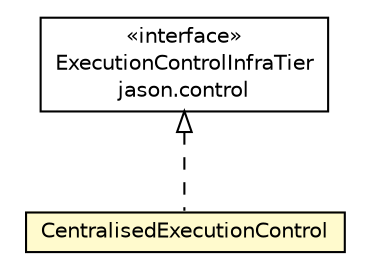 #!/usr/local/bin/dot
#
# Class diagram 
# Generated by UMLGraph version R5_6_6-1-g9240c4 (http://www.umlgraph.org/)
#

digraph G {
	edge [fontname="Helvetica",fontsize=10,labelfontname="Helvetica",labelfontsize=10];
	node [fontname="Helvetica",fontsize=10,shape=plaintext];
	nodesep=0.25;
	ranksep=0.5;
	// jason.control.ExecutionControlInfraTier
	c12991 [label=<<table title="jason.control.ExecutionControlInfraTier" border="0" cellborder="1" cellspacing="0" cellpadding="2" port="p" href="../../control/ExecutionControlInfraTier.html">
		<tr><td><table border="0" cellspacing="0" cellpadding="1">
<tr><td align="center" balign="center"> &#171;interface&#187; </td></tr>
<tr><td align="center" balign="center"> ExecutionControlInfraTier </td></tr>
<tr><td align="center" balign="center"> jason.control </td></tr>
		</table></td></tr>
		</table>>, URL="../../control/ExecutionControlInfraTier.html", fontname="Helvetica", fontcolor="black", fontsize=10.0];
	// jason.infra.centralised.CentralisedExecutionControl
	c13036 [label=<<table title="jason.infra.centralised.CentralisedExecutionControl" border="0" cellborder="1" cellspacing="0" cellpadding="2" port="p" bgcolor="lemonChiffon" href="./CentralisedExecutionControl.html">
		<tr><td><table border="0" cellspacing="0" cellpadding="1">
<tr><td align="center" balign="center"> CentralisedExecutionControl </td></tr>
		</table></td></tr>
		</table>>, URL="./CentralisedExecutionControl.html", fontname="Helvetica", fontcolor="black", fontsize=10.0];
	//jason.infra.centralised.CentralisedExecutionControl implements jason.control.ExecutionControlInfraTier
	c12991:p -> c13036:p [dir=back,arrowtail=empty,style=dashed];
}

